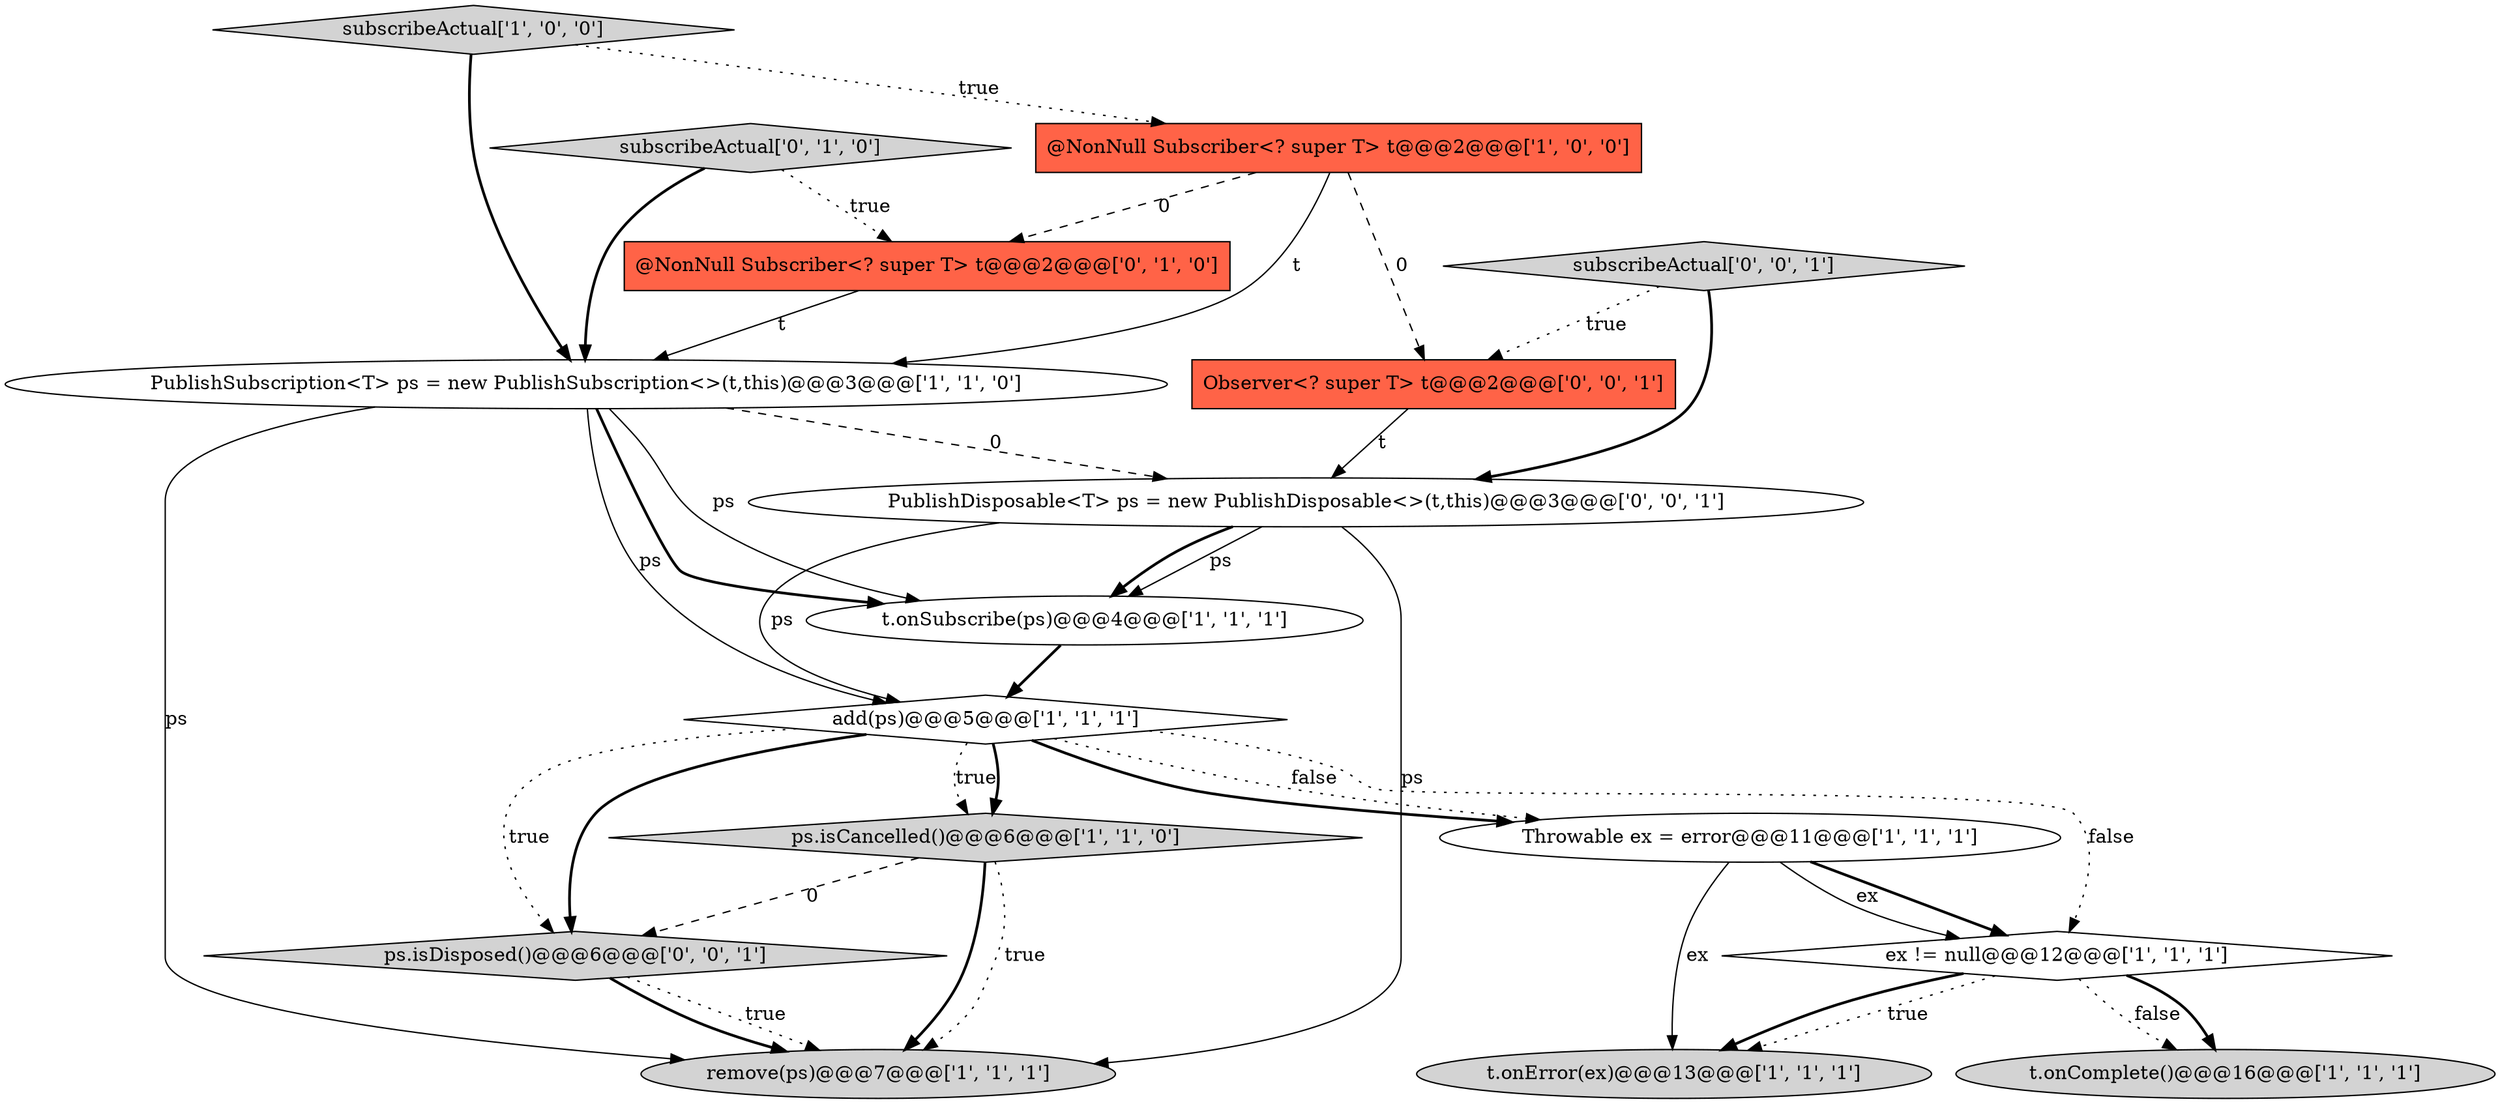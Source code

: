 digraph {
14 [style = filled, label = "subscribeActual['0', '0', '1']", fillcolor = lightgray, shape = diamond image = "AAA0AAABBB3BBB"];
12 [style = filled, label = "subscribeActual['0', '1', '0']", fillcolor = lightgray, shape = diamond image = "AAA0AAABBB2BBB"];
3 [style = filled, label = "t.onError(ex)@@@13@@@['1', '1', '1']", fillcolor = lightgray, shape = ellipse image = "AAA0AAABBB1BBB"];
2 [style = filled, label = "add(ps)@@@5@@@['1', '1', '1']", fillcolor = white, shape = diamond image = "AAA0AAABBB1BBB"];
9 [style = filled, label = "remove(ps)@@@7@@@['1', '1', '1']", fillcolor = lightgray, shape = ellipse image = "AAA0AAABBB1BBB"];
10 [style = filled, label = "ex != null@@@12@@@['1', '1', '1']", fillcolor = white, shape = diamond image = "AAA0AAABBB1BBB"];
8 [style = filled, label = "ps.isCancelled()@@@6@@@['1', '1', '0']", fillcolor = lightgray, shape = diamond image = "AAA0AAABBB1BBB"];
13 [style = filled, label = "Observer<? super T> t@@@2@@@['0', '0', '1']", fillcolor = tomato, shape = box image = "AAA0AAABBB3BBB"];
16 [style = filled, label = "PublishDisposable<T> ps = new PublishDisposable<>(t,this)@@@3@@@['0', '0', '1']", fillcolor = white, shape = ellipse image = "AAA0AAABBB3BBB"];
11 [style = filled, label = "@NonNull Subscriber<? super T> t@@@2@@@['0', '1', '0']", fillcolor = tomato, shape = box image = "AAA1AAABBB2BBB"];
7 [style = filled, label = "Throwable ex = error@@@11@@@['1', '1', '1']", fillcolor = white, shape = ellipse image = "AAA0AAABBB1BBB"];
1 [style = filled, label = "subscribeActual['1', '0', '0']", fillcolor = lightgray, shape = diamond image = "AAA0AAABBB1BBB"];
15 [style = filled, label = "ps.isDisposed()@@@6@@@['0', '0', '1']", fillcolor = lightgray, shape = diamond image = "AAA0AAABBB3BBB"];
4 [style = filled, label = "t.onSubscribe(ps)@@@4@@@['1', '1', '1']", fillcolor = white, shape = ellipse image = "AAA0AAABBB1BBB"];
0 [style = filled, label = "@NonNull Subscriber<? super T> t@@@2@@@['1', '0', '0']", fillcolor = tomato, shape = box image = "AAA1AAABBB1BBB"];
5 [style = filled, label = "PublishSubscription<T> ps = new PublishSubscription<>(t,this)@@@3@@@['1', '1', '0']", fillcolor = white, shape = ellipse image = "AAA0AAABBB1BBB"];
6 [style = filled, label = "t.onComplete()@@@16@@@['1', '1', '1']", fillcolor = lightgray, shape = ellipse image = "AAA0AAABBB1BBB"];
1->5 [style = bold, label=""];
14->16 [style = bold, label=""];
11->5 [style = solid, label="t"];
10->6 [style = dotted, label="false"];
12->5 [style = bold, label=""];
7->10 [style = bold, label=""];
8->15 [style = dashed, label="0"];
2->15 [style = dotted, label="true"];
10->3 [style = dotted, label="true"];
10->3 [style = bold, label=""];
0->11 [style = dashed, label="0"];
4->2 [style = bold, label=""];
2->10 [style = dotted, label="false"];
16->4 [style = solid, label="ps"];
10->6 [style = bold, label=""];
14->13 [style = dotted, label="true"];
13->16 [style = solid, label="t"];
15->9 [style = dotted, label="true"];
2->7 [style = dotted, label="false"];
12->11 [style = dotted, label="true"];
5->16 [style = dashed, label="0"];
16->2 [style = solid, label="ps"];
5->9 [style = solid, label="ps"];
5->2 [style = solid, label="ps"];
7->10 [style = solid, label="ex"];
15->9 [style = bold, label=""];
0->5 [style = solid, label="t"];
5->4 [style = bold, label=""];
2->15 [style = bold, label=""];
0->13 [style = dashed, label="0"];
8->9 [style = bold, label=""];
5->4 [style = solid, label="ps"];
7->3 [style = solid, label="ex"];
1->0 [style = dotted, label="true"];
8->9 [style = dotted, label="true"];
2->7 [style = bold, label=""];
16->4 [style = bold, label=""];
2->8 [style = dotted, label="true"];
2->8 [style = bold, label=""];
16->9 [style = solid, label="ps"];
}
